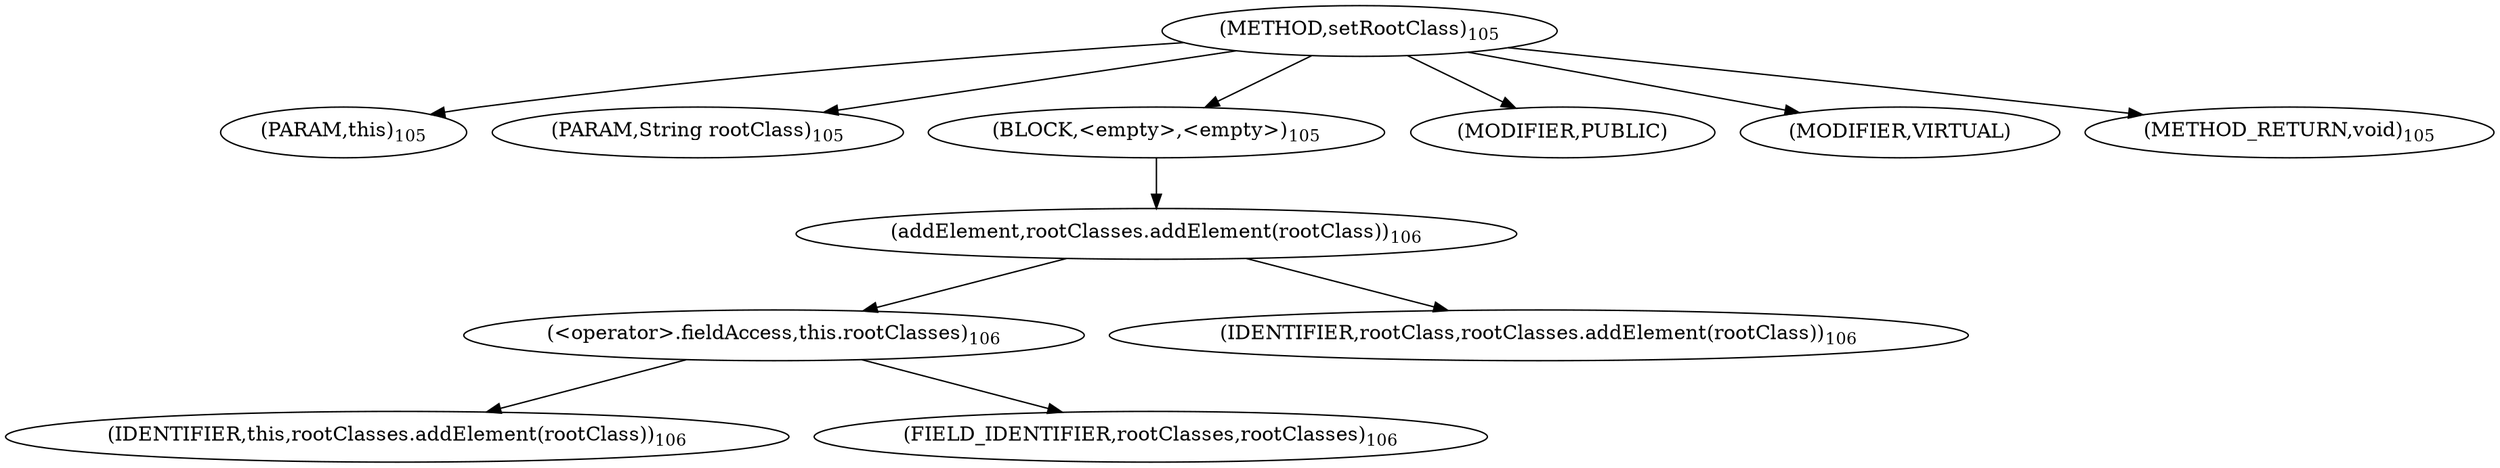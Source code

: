 digraph "setRootClass" {  
"146" [label = <(METHOD,setRootClass)<SUB>105</SUB>> ]
"147" [label = <(PARAM,this)<SUB>105</SUB>> ]
"148" [label = <(PARAM,String rootClass)<SUB>105</SUB>> ]
"149" [label = <(BLOCK,&lt;empty&gt;,&lt;empty&gt;)<SUB>105</SUB>> ]
"150" [label = <(addElement,rootClasses.addElement(rootClass))<SUB>106</SUB>> ]
"151" [label = <(&lt;operator&gt;.fieldAccess,this.rootClasses)<SUB>106</SUB>> ]
"152" [label = <(IDENTIFIER,this,rootClasses.addElement(rootClass))<SUB>106</SUB>> ]
"153" [label = <(FIELD_IDENTIFIER,rootClasses,rootClasses)<SUB>106</SUB>> ]
"154" [label = <(IDENTIFIER,rootClass,rootClasses.addElement(rootClass))<SUB>106</SUB>> ]
"155" [label = <(MODIFIER,PUBLIC)> ]
"156" [label = <(MODIFIER,VIRTUAL)> ]
"157" [label = <(METHOD_RETURN,void)<SUB>105</SUB>> ]
  "146" -> "147" 
  "146" -> "148" 
  "146" -> "149" 
  "146" -> "155" 
  "146" -> "156" 
  "146" -> "157" 
  "149" -> "150" 
  "150" -> "151" 
  "150" -> "154" 
  "151" -> "152" 
  "151" -> "153" 
}
